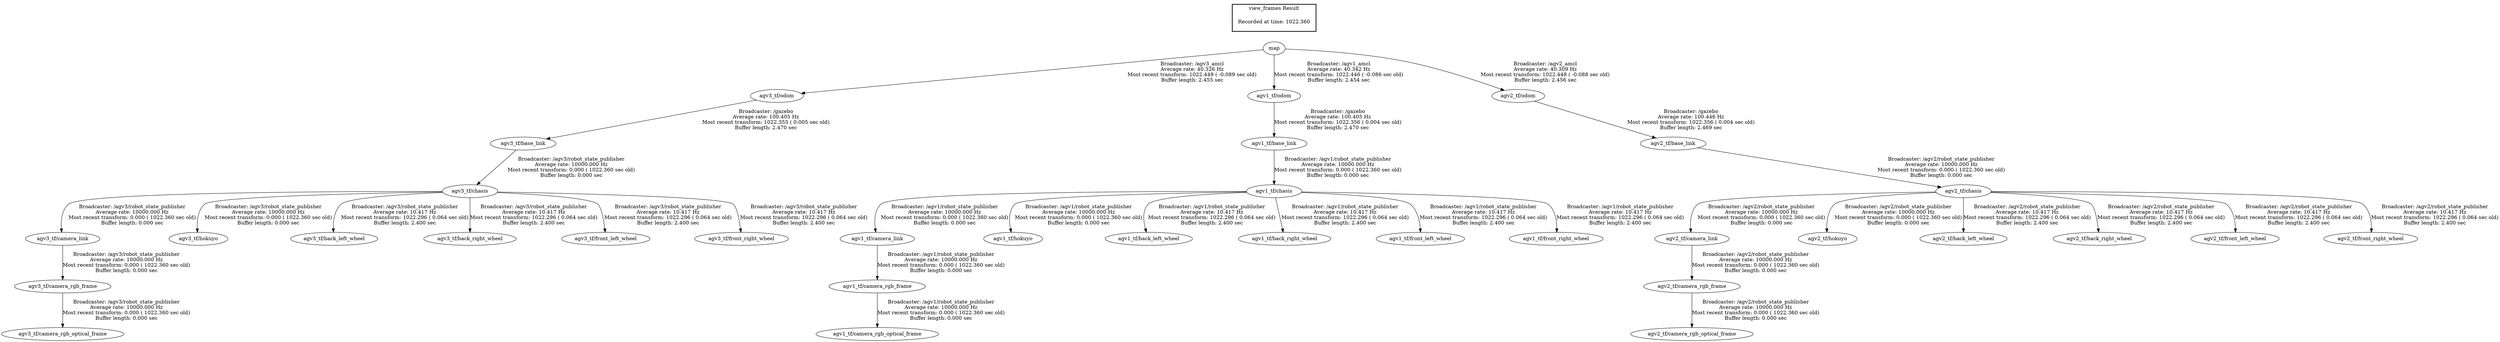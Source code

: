 digraph G {
"agv3_tf/odom" -> "agv3_tf/base_link"[label="Broadcaster: /gazebo\nAverage rate: 100.405 Hz\nMost recent transform: 1022.355 ( 0.005 sec old)\nBuffer length: 2.470 sec\n"];
"map" -> "agv3_tf/odom"[label="Broadcaster: /agv3_amcl\nAverage rate: 40.326 Hz\nMost recent transform: 1022.449 ( -0.089 sec old)\nBuffer length: 2.455 sec\n"];
"agv1_tf/odom" -> "agv1_tf/base_link"[label="Broadcaster: /gazebo\nAverage rate: 100.405 Hz\nMost recent transform: 1022.356 ( 0.004 sec old)\nBuffer length: 2.470 sec\n"];
"map" -> "agv1_tf/odom"[label="Broadcaster: /agv1_amcl\nAverage rate: 40.342 Hz\nMost recent transform: 1022.446 ( -0.086 sec old)\nBuffer length: 2.454 sec\n"];
"agv2_tf/odom" -> "agv2_tf/base_link"[label="Broadcaster: /gazebo\nAverage rate: 100.446 Hz\nMost recent transform: 1022.356 ( 0.004 sec old)\nBuffer length: 2.469 sec\n"];
"map" -> "agv2_tf/odom"[label="Broadcaster: /agv2_amcl\nAverage rate: 40.309 Hz\nMost recent transform: 1022.448 ( -0.088 sec old)\nBuffer length: 2.456 sec\n"];
"agv1_tf/base_link" -> "agv1_tf/chasis"[label="Broadcaster: /agv1/robot_state_publisher\nAverage rate: 10000.000 Hz\nMost recent transform: 0.000 ( 1022.360 sec old)\nBuffer length: 0.000 sec\n"];
"agv1_tf/chasis" -> "agv1_tf/camera_link"[label="Broadcaster: /agv1/robot_state_publisher\nAverage rate: 10000.000 Hz\nMost recent transform: 0.000 ( 1022.360 sec old)\nBuffer length: 0.000 sec\n"];
"agv1_tf/camera_link" -> "agv1_tf/camera_rgb_frame"[label="Broadcaster: /agv1/robot_state_publisher\nAverage rate: 10000.000 Hz\nMost recent transform: 0.000 ( 1022.360 sec old)\nBuffer length: 0.000 sec\n"];
"agv1_tf/camera_rgb_frame" -> "agv1_tf/camera_rgb_optical_frame"[label="Broadcaster: /agv1/robot_state_publisher\nAverage rate: 10000.000 Hz\nMost recent transform: 0.000 ( 1022.360 sec old)\nBuffer length: 0.000 sec\n"];
"agv1_tf/chasis" -> "agv1_tf/hokuyo"[label="Broadcaster: /agv1/robot_state_publisher\nAverage rate: 10000.000 Hz\nMost recent transform: 0.000 ( 1022.360 sec old)\nBuffer length: 0.000 sec\n"];
"agv2_tf/base_link" -> "agv2_tf/chasis"[label="Broadcaster: /agv2/robot_state_publisher\nAverage rate: 10000.000 Hz\nMost recent transform: 0.000 ( 1022.360 sec old)\nBuffer length: 0.000 sec\n"];
"agv2_tf/chasis" -> "agv2_tf/camera_link"[label="Broadcaster: /agv2/robot_state_publisher\nAverage rate: 10000.000 Hz\nMost recent transform: 0.000 ( 1022.360 sec old)\nBuffer length: 0.000 sec\n"];
"agv2_tf/camera_link" -> "agv2_tf/camera_rgb_frame"[label="Broadcaster: /agv2/robot_state_publisher\nAverage rate: 10000.000 Hz\nMost recent transform: 0.000 ( 1022.360 sec old)\nBuffer length: 0.000 sec\n"];
"agv2_tf/camera_rgb_frame" -> "agv2_tf/camera_rgb_optical_frame"[label="Broadcaster: /agv2/robot_state_publisher\nAverage rate: 10000.000 Hz\nMost recent transform: 0.000 ( 1022.360 sec old)\nBuffer length: 0.000 sec\n"];
"agv2_tf/chasis" -> "agv2_tf/hokuyo"[label="Broadcaster: /agv2/robot_state_publisher\nAverage rate: 10000.000 Hz\nMost recent transform: 0.000 ( 1022.360 sec old)\nBuffer length: 0.000 sec\n"];
"agv3_tf/base_link" -> "agv3_tf/chasis"[label="Broadcaster: /agv3/robot_state_publisher\nAverage rate: 10000.000 Hz\nMost recent transform: 0.000 ( 1022.360 sec old)\nBuffer length: 0.000 sec\n"];
"agv3_tf/chasis" -> "agv3_tf/camera_link"[label="Broadcaster: /agv3/robot_state_publisher\nAverage rate: 10000.000 Hz\nMost recent transform: 0.000 ( 1022.360 sec old)\nBuffer length: 0.000 sec\n"];
"agv3_tf/camera_link" -> "agv3_tf/camera_rgb_frame"[label="Broadcaster: /agv3/robot_state_publisher\nAverage rate: 10000.000 Hz\nMost recent transform: 0.000 ( 1022.360 sec old)\nBuffer length: 0.000 sec\n"];
"agv3_tf/camera_rgb_frame" -> "agv3_tf/camera_rgb_optical_frame"[label="Broadcaster: /agv3/robot_state_publisher\nAverage rate: 10000.000 Hz\nMost recent transform: 0.000 ( 1022.360 sec old)\nBuffer length: 0.000 sec\n"];
"agv3_tf/chasis" -> "agv3_tf/hokuyo"[label="Broadcaster: /agv3/robot_state_publisher\nAverage rate: 10000.000 Hz\nMost recent transform: 0.000 ( 1022.360 sec old)\nBuffer length: 0.000 sec\n"];
"agv3_tf/chasis" -> "agv3_tf/back_left_wheel"[label="Broadcaster: /agv3/robot_state_publisher\nAverage rate: 10.417 Hz\nMost recent transform: 1022.296 ( 0.064 sec old)\nBuffer length: 2.400 sec\n"];
"agv3_tf/chasis" -> "agv3_tf/back_right_wheel"[label="Broadcaster: /agv3/robot_state_publisher\nAverage rate: 10.417 Hz\nMost recent transform: 1022.296 ( 0.064 sec old)\nBuffer length: 2.400 sec\n"];
"agv3_tf/chasis" -> "agv3_tf/front_left_wheel"[label="Broadcaster: /agv3/robot_state_publisher\nAverage rate: 10.417 Hz\nMost recent transform: 1022.296 ( 0.064 sec old)\nBuffer length: 2.400 sec\n"];
"agv3_tf/chasis" -> "agv3_tf/front_right_wheel"[label="Broadcaster: /agv3/robot_state_publisher\nAverage rate: 10.417 Hz\nMost recent transform: 1022.296 ( 0.064 sec old)\nBuffer length: 2.400 sec\n"];
"agv2_tf/chasis" -> "agv2_tf/back_left_wheel"[label="Broadcaster: /agv2/robot_state_publisher\nAverage rate: 10.417 Hz\nMost recent transform: 1022.296 ( 0.064 sec old)\nBuffer length: 2.400 sec\n"];
"agv2_tf/chasis" -> "agv2_tf/back_right_wheel"[label="Broadcaster: /agv2/robot_state_publisher\nAverage rate: 10.417 Hz\nMost recent transform: 1022.296 ( 0.064 sec old)\nBuffer length: 2.400 sec\n"];
"agv2_tf/chasis" -> "agv2_tf/front_left_wheel"[label="Broadcaster: /agv2/robot_state_publisher\nAverage rate: 10.417 Hz\nMost recent transform: 1022.296 ( 0.064 sec old)\nBuffer length: 2.400 sec\n"];
"agv2_tf/chasis" -> "agv2_tf/front_right_wheel"[label="Broadcaster: /agv2/robot_state_publisher\nAverage rate: 10.417 Hz\nMost recent transform: 1022.296 ( 0.064 sec old)\nBuffer length: 2.400 sec\n"];
"agv1_tf/chasis" -> "agv1_tf/back_left_wheel"[label="Broadcaster: /agv1/robot_state_publisher\nAverage rate: 10.417 Hz\nMost recent transform: 1022.296 ( 0.064 sec old)\nBuffer length: 2.400 sec\n"];
"agv1_tf/chasis" -> "agv1_tf/back_right_wheel"[label="Broadcaster: /agv1/robot_state_publisher\nAverage rate: 10.417 Hz\nMost recent transform: 1022.296 ( 0.064 sec old)\nBuffer length: 2.400 sec\n"];
"agv1_tf/chasis" -> "agv1_tf/front_left_wheel"[label="Broadcaster: /agv1/robot_state_publisher\nAverage rate: 10.417 Hz\nMost recent transform: 1022.296 ( 0.064 sec old)\nBuffer length: 2.400 sec\n"];
"agv1_tf/chasis" -> "agv1_tf/front_right_wheel"[label="Broadcaster: /agv1/robot_state_publisher\nAverage rate: 10.417 Hz\nMost recent transform: 1022.296 ( 0.064 sec old)\nBuffer length: 2.400 sec\n"];
edge [style=invis];
 subgraph cluster_legend { style=bold; color=black; label ="view_frames Result";
"Recorded at time: 1022.360"[ shape=plaintext ] ;
 }->"map";
}